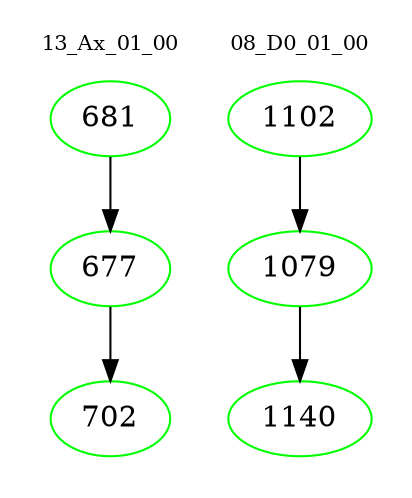 digraph{
subgraph cluster_0 {
color = white
label = "13_Ax_01_00";
fontsize=10;
T0_681 [label="681", color="green"]
T0_681 -> T0_677 [color="black"]
T0_677 [label="677", color="green"]
T0_677 -> T0_702 [color="black"]
T0_702 [label="702", color="green"]
}
subgraph cluster_1 {
color = white
label = "08_D0_01_00";
fontsize=10;
T1_1102 [label="1102", color="green"]
T1_1102 -> T1_1079 [color="black"]
T1_1079 [label="1079", color="green"]
T1_1079 -> T1_1140 [color="black"]
T1_1140 [label="1140", color="green"]
}
}

